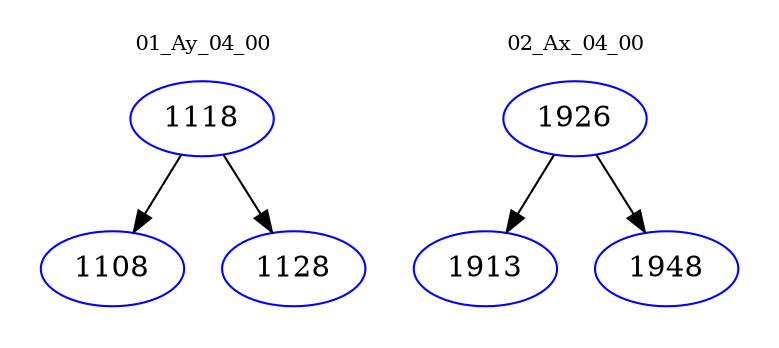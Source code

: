 digraph{
subgraph cluster_0 {
color = white
label = "01_Ay_04_00";
fontsize=10;
T0_1118 [label="1118", color="blue"]
T0_1118 -> T0_1108 [color="black"]
T0_1108 [label="1108", color="blue"]
T0_1118 -> T0_1128 [color="black"]
T0_1128 [label="1128", color="blue"]
}
subgraph cluster_1 {
color = white
label = "02_Ax_04_00";
fontsize=10;
T1_1926 [label="1926", color="blue"]
T1_1926 -> T1_1913 [color="black"]
T1_1913 [label="1913", color="blue"]
T1_1926 -> T1_1948 [color="black"]
T1_1948 [label="1948", color="blue"]
}
}
